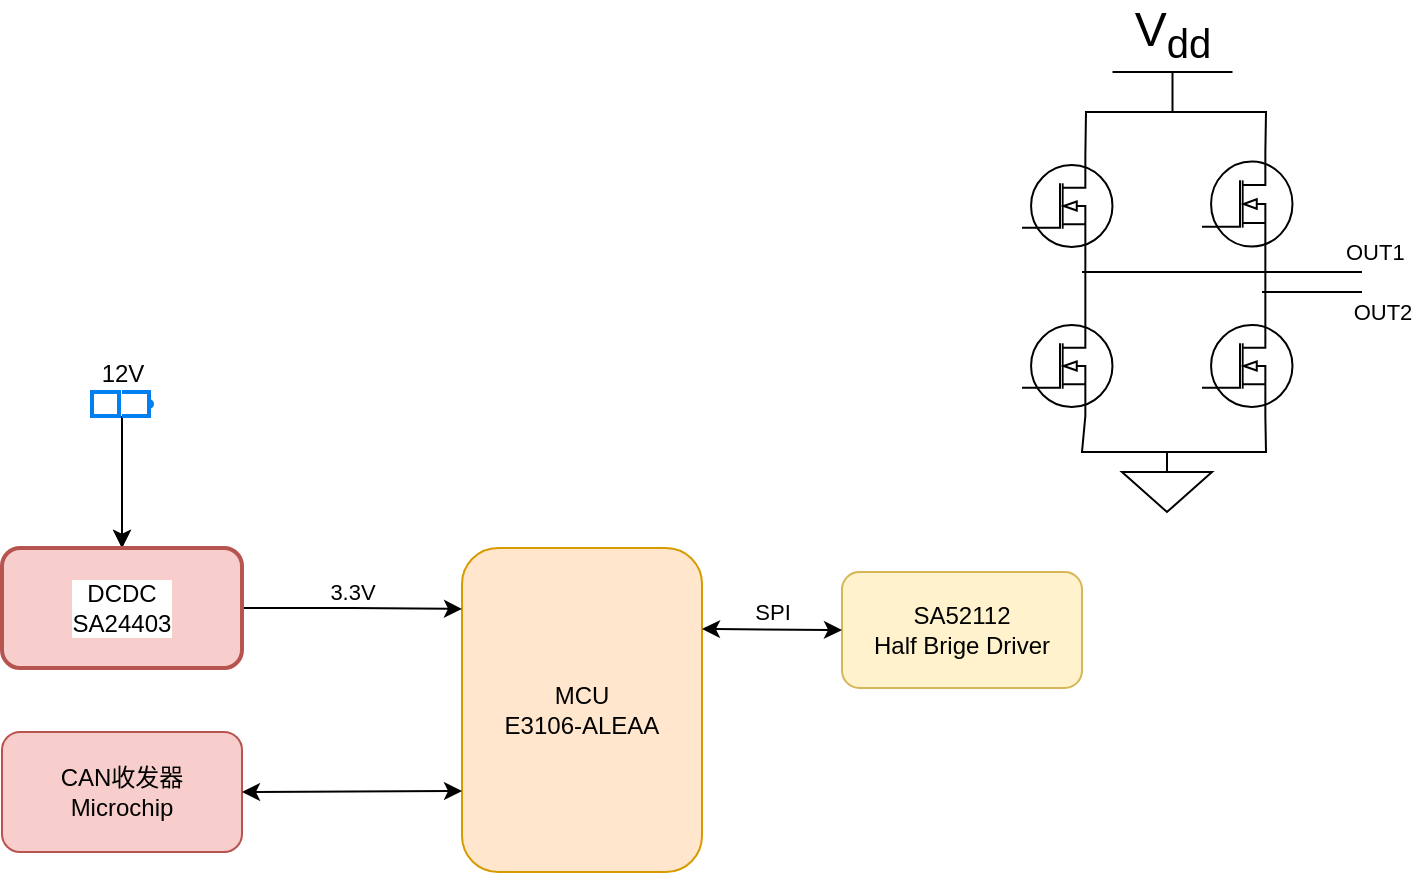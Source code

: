 <mxfile version="21.6.3" type="github">
  <diagram name="第 1 页" id="wmMqAoQMArF9717Th0AF">
    <mxGraphModel dx="1050" dy="1718" grid="1" gridSize="10" guides="1" tooltips="1" connect="1" arrows="1" fold="1" page="1" pageScale="1" pageWidth="827" pageHeight="1169" math="0" shadow="0">
      <root>
        <mxCell id="0" />
        <mxCell id="1" parent="0" />
        <mxCell id="WMKZ5arHTmVsFHBBiWDZ-1" value="MCU&lt;br&gt;E3106-ALEAA" style="rounded=1;whiteSpace=wrap;html=1;fillColor=#ffe6cc;strokeColor=#d79b00;" vertex="1" parent="1">
          <mxGeometry x="330" y="238" width="120" height="162" as="geometry" />
        </mxCell>
        <mxCell id="WMKZ5arHTmVsFHBBiWDZ-4" value="" style="edgeStyle=orthogonalEdgeStyle;rounded=0;orthogonalLoop=1;jettySize=auto;html=1;" edge="1" parent="1" source="WMKZ5arHTmVsFHBBiWDZ-2" target="WMKZ5arHTmVsFHBBiWDZ-3">
          <mxGeometry relative="1" as="geometry" />
        </mxCell>
        <mxCell id="WMKZ5arHTmVsFHBBiWDZ-6" value="" style="edgeStyle=orthogonalEdgeStyle;rounded=0;orthogonalLoop=1;jettySize=auto;html=1;" edge="1" parent="1" source="WMKZ5arHTmVsFHBBiWDZ-2" target="WMKZ5arHTmVsFHBBiWDZ-3">
          <mxGeometry relative="1" as="geometry" />
        </mxCell>
        <mxCell id="WMKZ5arHTmVsFHBBiWDZ-2" value="12V" style="html=1;verticalLabelPosition=top;align=center;labelBackgroundColor=#ffffff;verticalAlign=bottom;strokeWidth=2;strokeColor=#0080F0;shadow=0;dashed=0;shape=mxgraph.ios7.icons.battery;labelPosition=center;" vertex="1" parent="1">
          <mxGeometry x="145" y="160" width="30" height="12" as="geometry" />
        </mxCell>
        <mxCell id="WMKZ5arHTmVsFHBBiWDZ-10" value="3.3V" style="edgeStyle=orthogonalEdgeStyle;rounded=0;orthogonalLoop=1;jettySize=auto;html=1;entryX=0;entryY=0.188;entryDx=0;entryDy=0;entryPerimeter=0;labelPosition=center;verticalLabelPosition=top;align=center;verticalAlign=bottom;" edge="1" parent="1" source="WMKZ5arHTmVsFHBBiWDZ-3" target="WMKZ5arHTmVsFHBBiWDZ-1">
          <mxGeometry relative="1" as="geometry" />
        </mxCell>
        <mxCell id="WMKZ5arHTmVsFHBBiWDZ-3" value="DCDC&lt;br&gt;SA24403&lt;br&gt;" style="whiteSpace=wrap;html=1;verticalAlign=middle;strokeColor=#b85450;labelBackgroundColor=#ffffff;strokeWidth=2;shadow=0;dashed=0;labelPosition=center;verticalLabelPosition=middle;align=center;fillColor=#f8cecc;rounded=1;" vertex="1" parent="1">
          <mxGeometry x="100" y="238" width="120" height="60" as="geometry" />
        </mxCell>
        <mxCell id="WMKZ5arHTmVsFHBBiWDZ-11" value="CAN收发器&lt;br&gt;Microchip" style="rounded=1;whiteSpace=wrap;html=1;fillColor=#f8cecc;strokeColor=#b85450;" vertex="1" parent="1">
          <mxGeometry x="100" y="330" width="120" height="60" as="geometry" />
        </mxCell>
        <mxCell id="WMKZ5arHTmVsFHBBiWDZ-21" value="" style="endArrow=classic;startArrow=classic;html=1;rounded=0;exitX=1;exitY=0.5;exitDx=0;exitDy=0;entryX=0;entryY=0.75;entryDx=0;entryDy=0;" edge="1" parent="1" source="WMKZ5arHTmVsFHBBiWDZ-11" target="WMKZ5arHTmVsFHBBiWDZ-1">
          <mxGeometry width="50" height="50" relative="1" as="geometry">
            <mxPoint x="240" y="385" as="sourcePoint" />
            <mxPoint x="290" y="335" as="targetPoint" />
          </mxGeometry>
        </mxCell>
        <mxCell id="WMKZ5arHTmVsFHBBiWDZ-22" value="SA52112&lt;br&gt;Half Brige Driver" style="rounded=1;whiteSpace=wrap;html=1;fillColor=#fff2cc;strokeColor=#d6b656;" vertex="1" parent="1">
          <mxGeometry x="520" y="250" width="120" height="58" as="geometry" />
        </mxCell>
        <mxCell id="WMKZ5arHTmVsFHBBiWDZ-25" value="" style="endArrow=classic;startArrow=classic;html=1;rounded=0;entryX=0;entryY=0.5;entryDx=0;entryDy=0;exitX=1;exitY=0.25;exitDx=0;exitDy=0;" edge="1" parent="1" source="WMKZ5arHTmVsFHBBiWDZ-1" target="WMKZ5arHTmVsFHBBiWDZ-22">
          <mxGeometry width="50" height="50" relative="1" as="geometry">
            <mxPoint x="390" y="310" as="sourcePoint" />
            <mxPoint x="440" y="260" as="targetPoint" />
          </mxGeometry>
        </mxCell>
        <mxCell id="WMKZ5arHTmVsFHBBiWDZ-27" value="SPI" style="edgeLabel;html=1;align=center;verticalAlign=bottom;resizable=0;points=[];labelPosition=center;verticalLabelPosition=top;" vertex="1" connectable="0" parent="WMKZ5arHTmVsFHBBiWDZ-25">
          <mxGeometry relative="1" as="geometry">
            <mxPoint as="offset" />
          </mxGeometry>
        </mxCell>
        <mxCell id="WMKZ5arHTmVsFHBBiWDZ-30" value="" style="verticalLabelPosition=bottom;shadow=0;dashed=0;align=center;html=1;verticalAlign=top;shape=mxgraph.electrical.mosfets1.n-channel_mosfet_1;" vertex="1" parent="1">
          <mxGeometry x="610" y="42" width="45.25" height="50" as="geometry" />
        </mxCell>
        <mxCell id="WMKZ5arHTmVsFHBBiWDZ-31" value="" style="verticalLabelPosition=bottom;shadow=0;dashed=0;align=center;html=1;verticalAlign=top;shape=mxgraph.electrical.mosfets1.n-channel_mosfet_1;" vertex="1" parent="1">
          <mxGeometry x="610" y="122" width="45.25" height="50" as="geometry" />
        </mxCell>
        <mxCell id="WMKZ5arHTmVsFHBBiWDZ-33" value="" style="verticalLabelPosition=bottom;shadow=0;dashed=0;align=center;html=1;verticalAlign=top;shape=mxgraph.electrical.mosfets1.n-channel_mosfet_1;" vertex="1" parent="1">
          <mxGeometry x="700" y="40" width="45.25" height="52" as="geometry" />
        </mxCell>
        <mxCell id="WMKZ5arHTmVsFHBBiWDZ-34" value="" style="verticalLabelPosition=bottom;shadow=0;dashed=0;align=center;html=1;verticalAlign=top;shape=mxgraph.electrical.mosfets1.n-channel_mosfet_1;" vertex="1" parent="1">
          <mxGeometry x="700" y="122" width="45.25" height="50" as="geometry" />
        </mxCell>
        <mxCell id="WMKZ5arHTmVsFHBBiWDZ-39" value="" style="endArrow=none;html=1;rounded=0;entryX=0.7;entryY=1;entryDx=0;entryDy=0;entryPerimeter=0;exitX=0.7;exitY=0;exitDx=0;exitDy=0;exitPerimeter=0;" edge="1" parent="1" source="WMKZ5arHTmVsFHBBiWDZ-31" target="WMKZ5arHTmVsFHBBiWDZ-30">
          <mxGeometry width="50" height="50" relative="1" as="geometry">
            <mxPoint x="420" y="210" as="sourcePoint" />
            <mxPoint x="520" y="160" as="targetPoint" />
          </mxGeometry>
        </mxCell>
        <mxCell id="WMKZ5arHTmVsFHBBiWDZ-40" value="" style="endArrow=none;html=1;rounded=0;entryX=0.7;entryY=1;entryDx=0;entryDy=0;entryPerimeter=0;exitX=0.7;exitY=0;exitDx=0;exitDy=0;exitPerimeter=0;" edge="1" parent="1" source="WMKZ5arHTmVsFHBBiWDZ-34" target="WMKZ5arHTmVsFHBBiWDZ-33">
          <mxGeometry width="50" height="50" relative="1" as="geometry">
            <mxPoint x="460" y="210" as="sourcePoint" />
            <mxPoint x="510" y="160" as="targetPoint" />
          </mxGeometry>
        </mxCell>
        <mxCell id="WMKZ5arHTmVsFHBBiWDZ-49" value="" style="endArrow=none;html=1;rounded=0;exitX=0.7;exitY=0;exitDx=0;exitDy=0;exitPerimeter=0;entryX=0.7;entryY=0;entryDx=0;entryDy=0;entryPerimeter=0;" edge="1" parent="1" source="WMKZ5arHTmVsFHBBiWDZ-30" target="WMKZ5arHTmVsFHBBiWDZ-33">
          <mxGeometry width="50" height="50" relative="1" as="geometry">
            <mxPoint x="640" y="40" as="sourcePoint" />
            <mxPoint x="480" y="160" as="targetPoint" />
            <Array as="points">
              <mxPoint x="642" y="20" />
              <mxPoint x="732" y="20" />
            </Array>
          </mxGeometry>
        </mxCell>
        <mxCell id="WMKZ5arHTmVsFHBBiWDZ-50" value="" style="endArrow=none;html=1;rounded=0;entryX=0.7;entryY=1;entryDx=0;entryDy=0;entryPerimeter=0;exitX=0.7;exitY=1;exitDx=0;exitDy=0;exitPerimeter=0;" edge="1" parent="1" source="WMKZ5arHTmVsFHBBiWDZ-31" target="WMKZ5arHTmVsFHBBiWDZ-34">
          <mxGeometry width="50" height="50" relative="1" as="geometry">
            <mxPoint x="420" y="130" as="sourcePoint" />
            <mxPoint x="480" y="130" as="targetPoint" />
            <Array as="points">
              <mxPoint x="640" y="190" />
              <mxPoint x="732" y="190" />
            </Array>
          </mxGeometry>
        </mxCell>
        <mxCell id="WMKZ5arHTmVsFHBBiWDZ-54" value="" style="pointerEvents=1;verticalLabelPosition=bottom;shadow=0;dashed=0;align=center;html=1;verticalAlign=top;shape=mxgraph.electrical.signal_sources.signal_ground;" vertex="1" parent="1">
          <mxGeometry x="660" y="190" width="45" height="30" as="geometry" />
        </mxCell>
        <mxCell id="WMKZ5arHTmVsFHBBiWDZ-55" value="V&lt;sub&gt;dd&lt;/sub&gt;" style="verticalLabelPosition=top;verticalAlign=bottom;shape=mxgraph.electrical.signal_sources.vdd;shadow=0;dashed=0;align=center;strokeWidth=1;fontSize=24;html=1;flipV=1;" vertex="1" parent="1">
          <mxGeometry x="655.25" width="60" height="20" as="geometry" />
        </mxCell>
        <mxCell id="WMKZ5arHTmVsFHBBiWDZ-62" value="&lt;div style=&quot;&quot;&gt;OUT1&lt;/div&gt;" style="endArrow=none;html=1;rounded=0;align=left;labelPosition=right;verticalLabelPosition=middle;verticalAlign=middle;" edge="1" parent="1">
          <mxGeometry x="-0.857" y="-10" width="50" height="50" relative="1" as="geometry">
            <mxPoint x="780" y="100" as="sourcePoint" />
            <mxPoint x="640" y="100" as="targetPoint" />
            <mxPoint as="offset" />
          </mxGeometry>
        </mxCell>
        <mxCell id="WMKZ5arHTmVsFHBBiWDZ-63" value="OUT2" style="endArrow=none;html=1;rounded=0;" edge="1" parent="1">
          <mxGeometry x="-1" y="14" width="50" height="50" relative="1" as="geometry">
            <mxPoint x="780" y="110" as="sourcePoint" />
            <mxPoint x="730" y="110" as="targetPoint" />
            <mxPoint x="10" y="-4" as="offset" />
          </mxGeometry>
        </mxCell>
      </root>
    </mxGraphModel>
  </diagram>
</mxfile>

